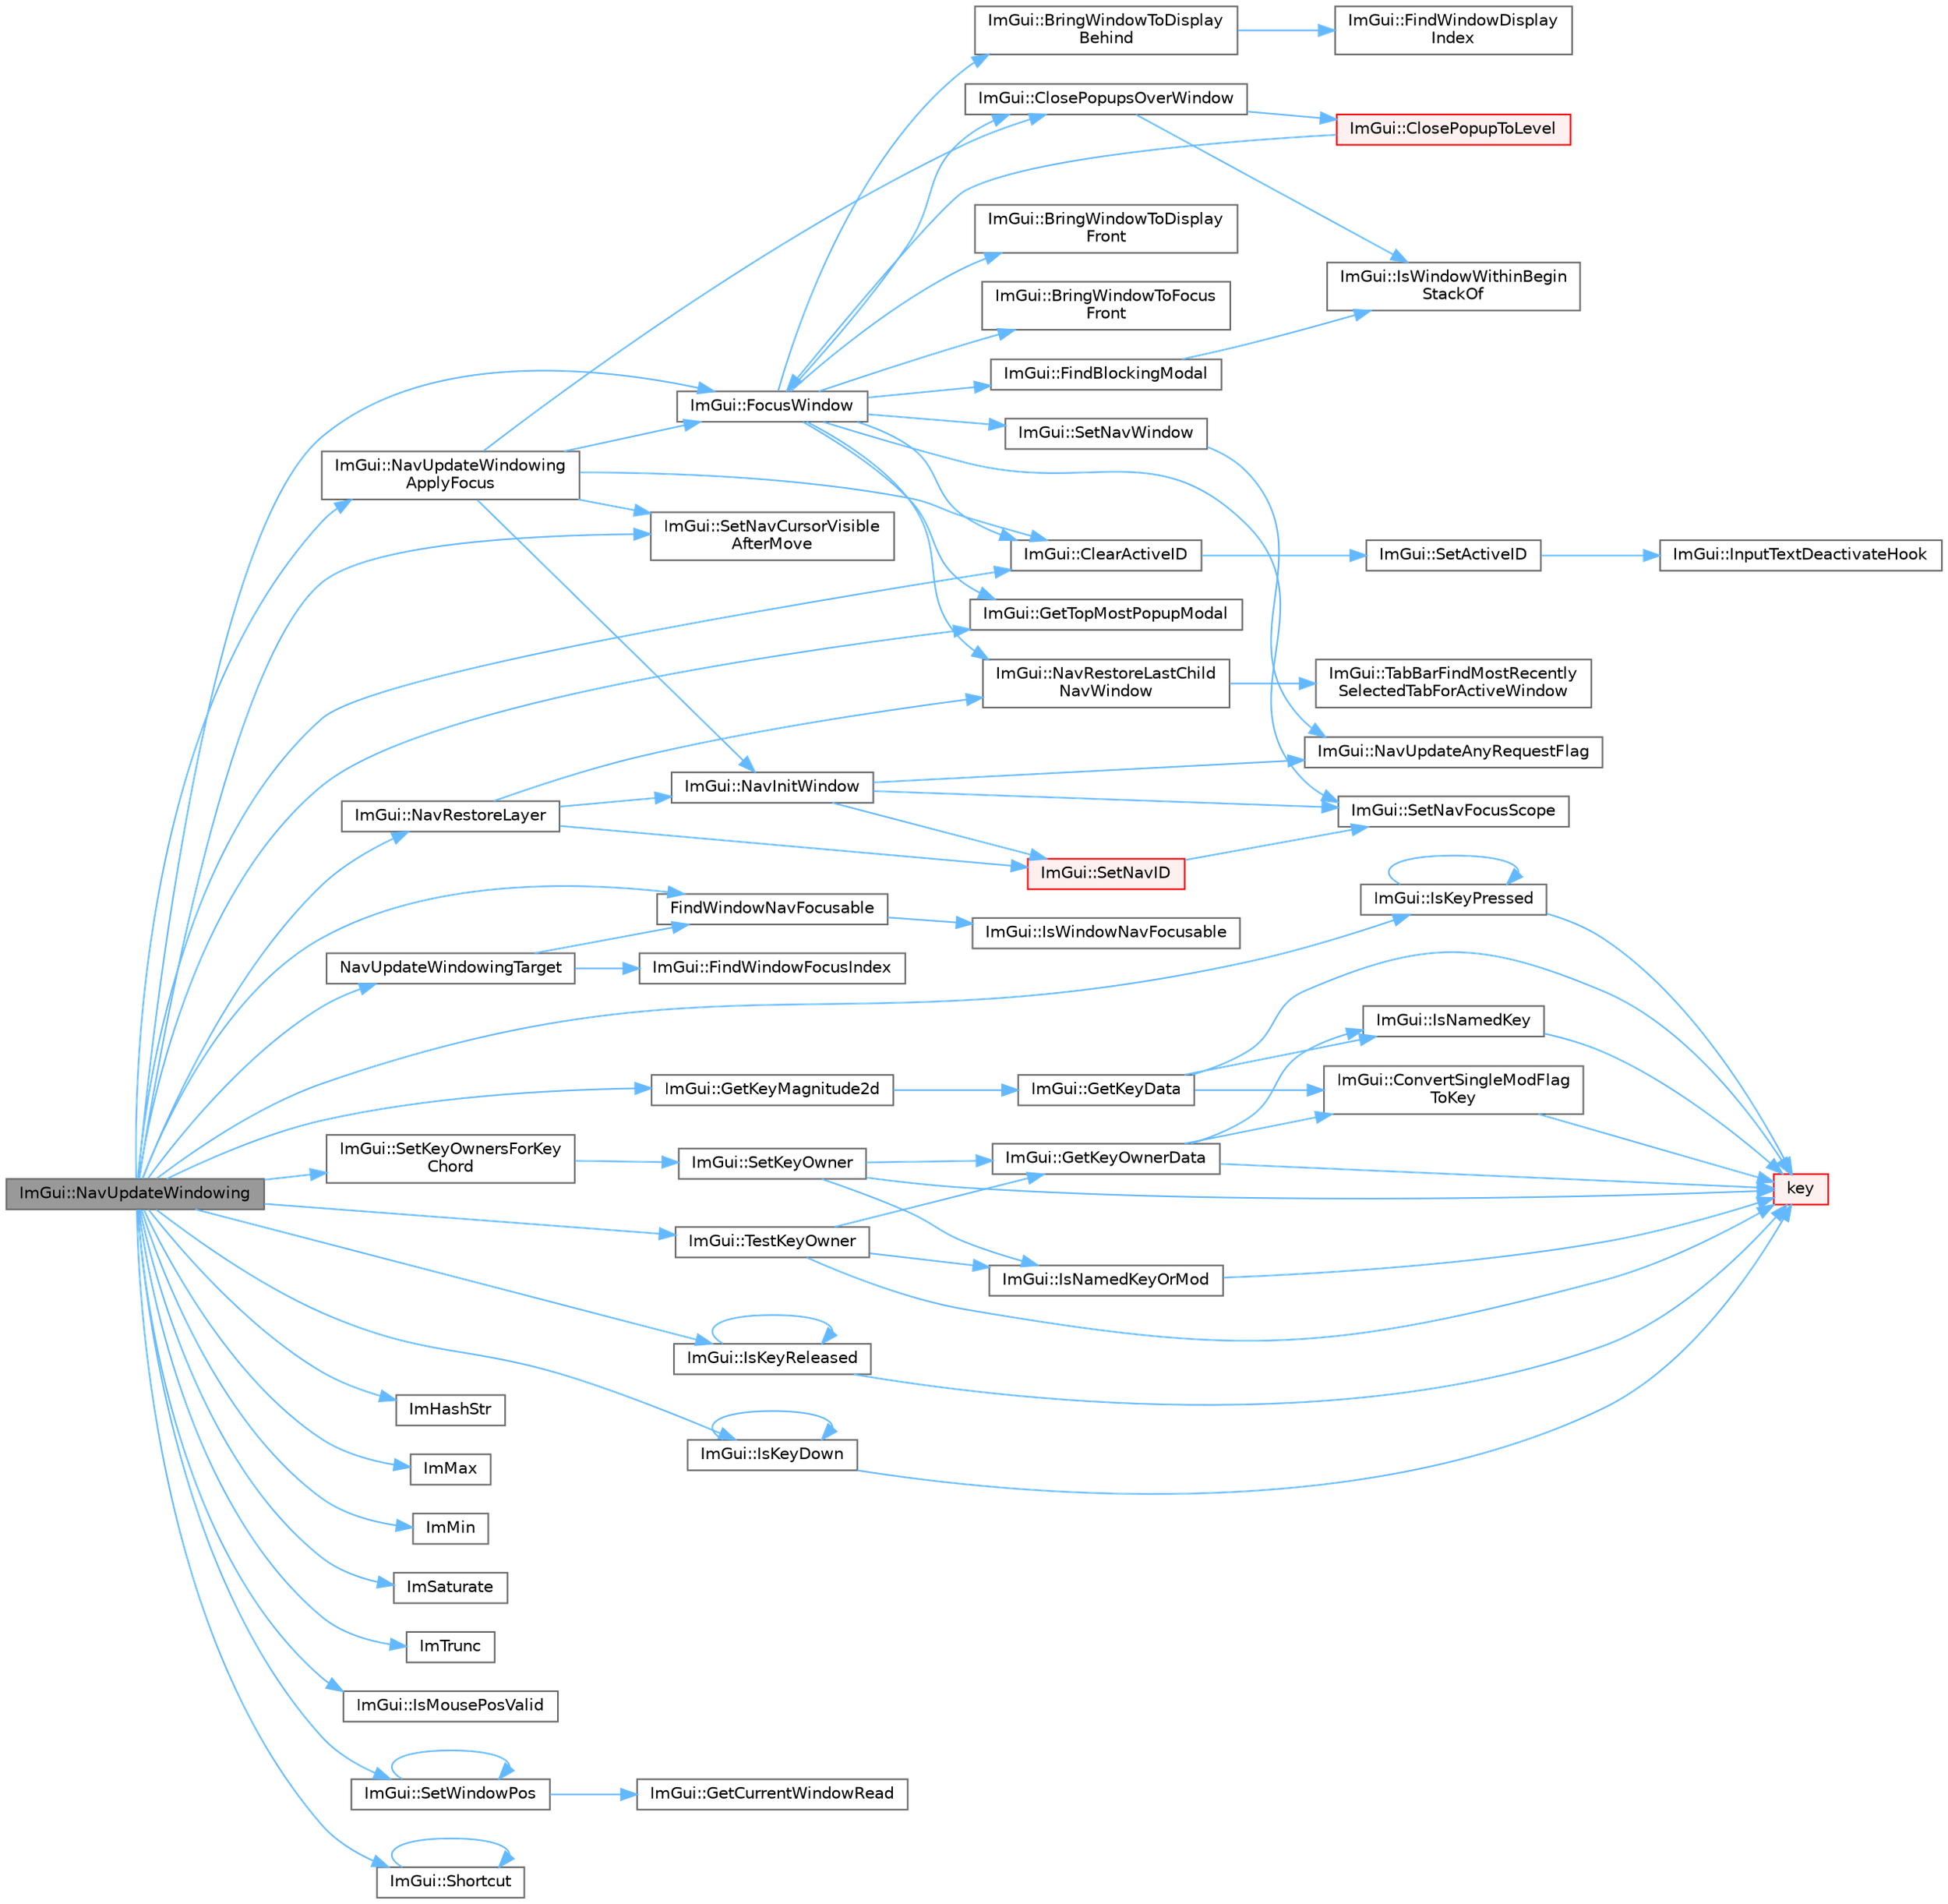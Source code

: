 digraph "ImGui::NavUpdateWindowing"
{
 // LATEX_PDF_SIZE
  bgcolor="transparent";
  edge [fontname=Helvetica,fontsize=10,labelfontname=Helvetica,labelfontsize=10];
  node [fontname=Helvetica,fontsize=10,shape=box,height=0.2,width=0.4];
  rankdir="LR";
  Node1 [id="Node000001",label="ImGui::NavUpdateWindowing",height=0.2,width=0.4,color="gray40", fillcolor="grey60", style="filled", fontcolor="black",tooltip=" "];
  Node1 -> Node2 [id="edge83_Node000001_Node000002",color="steelblue1",style="solid",tooltip=" "];
  Node2 [id="Node000002",label="ImGui::ClearActiveID",height=0.2,width=0.4,color="grey40", fillcolor="white", style="filled",URL="$namespace_im_gui.html#a17ff60ad1e2669130ac38a04d16eb354",tooltip=" "];
  Node2 -> Node3 [id="edge84_Node000002_Node000003",color="steelblue1",style="solid",tooltip=" "];
  Node3 [id="Node000003",label="ImGui::SetActiveID",height=0.2,width=0.4,color="grey40", fillcolor="white", style="filled",URL="$namespace_im_gui.html#a27b8ace13a8c421ee8405f0cbebe4ead",tooltip=" "];
  Node3 -> Node4 [id="edge85_Node000003_Node000004",color="steelblue1",style="solid",tooltip=" "];
  Node4 [id="Node000004",label="ImGui::InputTextDeactivateHook",height=0.2,width=0.4,color="grey40", fillcolor="white", style="filled",URL="$namespace_im_gui.html#aad9419cf6e296c668807e3af4bfd62bb",tooltip=" "];
  Node1 -> Node5 [id="edge86_Node000001_Node000005",color="steelblue1",style="solid",tooltip=" "];
  Node5 [id="Node000005",label="FindWindowNavFocusable",height=0.2,width=0.4,color="grey40", fillcolor="white", style="filled",URL="$imgui_8cpp.html#a02d0d608ffb66ae238e02cee15096fa7",tooltip=" "];
  Node5 -> Node6 [id="edge87_Node000005_Node000006",color="steelblue1",style="solid",tooltip=" "];
  Node6 [id="Node000006",label="ImGui::IsWindowNavFocusable",height=0.2,width=0.4,color="grey40", fillcolor="white", style="filled",URL="$namespace_im_gui.html#a6dfaa7187edcbc862be2edb2bbc987bb",tooltip=" "];
  Node1 -> Node7 [id="edge88_Node000001_Node000007",color="steelblue1",style="solid",tooltip=" "];
  Node7 [id="Node000007",label="ImGui::FocusWindow",height=0.2,width=0.4,color="grey40", fillcolor="white", style="filled",URL="$namespace_im_gui.html#a27aa6f2f3aa11778c6d023b1b223f262",tooltip=" "];
  Node7 -> Node8 [id="edge89_Node000007_Node000008",color="steelblue1",style="solid",tooltip=" "];
  Node8 [id="Node000008",label="ImGui::BringWindowToDisplay\lBehind",height=0.2,width=0.4,color="grey40", fillcolor="white", style="filled",URL="$namespace_im_gui.html#a8cae2f7a08f820a8d5349d1964603b20",tooltip=" "];
  Node8 -> Node9 [id="edge90_Node000008_Node000009",color="steelblue1",style="solid",tooltip=" "];
  Node9 [id="Node000009",label="ImGui::FindWindowDisplay\lIndex",height=0.2,width=0.4,color="grey40", fillcolor="white", style="filled",URL="$namespace_im_gui.html#acc8dfbe9f52370fe2b95f6c948ba113e",tooltip=" "];
  Node7 -> Node10 [id="edge91_Node000007_Node000010",color="steelblue1",style="solid",tooltip=" "];
  Node10 [id="Node000010",label="ImGui::BringWindowToDisplay\lFront",height=0.2,width=0.4,color="grey40", fillcolor="white", style="filled",URL="$namespace_im_gui.html#a1f7b95f36d03751c928af7b1b745e959",tooltip=" "];
  Node7 -> Node11 [id="edge92_Node000007_Node000011",color="steelblue1",style="solid",tooltip=" "];
  Node11 [id="Node000011",label="ImGui::BringWindowToFocus\lFront",height=0.2,width=0.4,color="grey40", fillcolor="white", style="filled",URL="$namespace_im_gui.html#affe95a2dc969f0d15fbd4b588c94ac1a",tooltip=" "];
  Node7 -> Node2 [id="edge93_Node000007_Node000002",color="steelblue1",style="solid",tooltip=" "];
  Node7 -> Node12 [id="edge94_Node000007_Node000012",color="steelblue1",style="solid",tooltip=" "];
  Node12 [id="Node000012",label="ImGui::ClosePopupsOverWindow",height=0.2,width=0.4,color="grey40", fillcolor="white", style="filled",URL="$namespace_im_gui.html#a0076b153c697cb85e263fcbd59340bce",tooltip=" "];
  Node12 -> Node13 [id="edge95_Node000012_Node000013",color="steelblue1",style="solid",tooltip=" "];
  Node13 [id="Node000013",label="ImGui::ClosePopupToLevel",height=0.2,width=0.4,color="red", fillcolor="#FFF0F0", style="filled",URL="$namespace_im_gui.html#a0be705dc533a62387dc39ec5c276d2a0",tooltip=" "];
  Node13 -> Node7 [id="edge96_Node000013_Node000007",color="steelblue1",style="solid",tooltip=" "];
  Node12 -> Node16 [id="edge97_Node000012_Node000016",color="steelblue1",style="solid",tooltip=" "];
  Node16 [id="Node000016",label="ImGui::IsWindowWithinBegin\lStackOf",height=0.2,width=0.4,color="grey40", fillcolor="white", style="filled",URL="$namespace_im_gui.html#a48de6990762aa67d7da5c3264b92d44f",tooltip=" "];
  Node7 -> Node17 [id="edge98_Node000007_Node000017",color="steelblue1",style="solid",tooltip=" "];
  Node17 [id="Node000017",label="ImGui::FindBlockingModal",height=0.2,width=0.4,color="grey40", fillcolor="white", style="filled",URL="$namespace_im_gui.html#a196705a4195b41a57470ef6553cb440c",tooltip=" "];
  Node17 -> Node16 [id="edge99_Node000017_Node000016",color="steelblue1",style="solid",tooltip=" "];
  Node7 -> Node18 [id="edge100_Node000007_Node000018",color="steelblue1",style="solid",tooltip=" "];
  Node18 [id="Node000018",label="ImGui::GetTopMostPopupModal",height=0.2,width=0.4,color="grey40", fillcolor="white", style="filled",URL="$namespace_im_gui.html#a6b905269b079f5e07755db52cc6e52df",tooltip=" "];
  Node7 -> Node19 [id="edge101_Node000007_Node000019",color="steelblue1",style="solid",tooltip=" "];
  Node19 [id="Node000019",label="ImGui::NavRestoreLastChild\lNavWindow",height=0.2,width=0.4,color="grey40", fillcolor="white", style="filled",URL="$namespace_im_gui.html#ae9ed208c0b64e4919e5de1cb83b2db2a",tooltip=" "];
  Node19 -> Node20 [id="edge102_Node000019_Node000020",color="steelblue1",style="solid",tooltip=" "];
  Node20 [id="Node000020",label="ImGui::TabBarFindMostRecently\lSelectedTabForActiveWindow",height=0.2,width=0.4,color="grey40", fillcolor="white", style="filled",URL="$namespace_im_gui.html#a5e1bfc506e7bd0f71ec85d8c69672d3d",tooltip=" "];
  Node7 -> Node21 [id="edge103_Node000007_Node000021",color="steelblue1",style="solid",tooltip=" "];
  Node21 [id="Node000021",label="ImGui::SetNavFocusScope",height=0.2,width=0.4,color="grey40", fillcolor="white", style="filled",URL="$namespace_im_gui.html#ada2736a9b034b93ba877f46577bc5e8b",tooltip=" "];
  Node7 -> Node22 [id="edge104_Node000007_Node000022",color="steelblue1",style="solid",tooltip=" "];
  Node22 [id="Node000022",label="ImGui::SetNavWindow",height=0.2,width=0.4,color="grey40", fillcolor="white", style="filled",URL="$namespace_im_gui.html#aa422c756f467e650d67b4fb1b74ff5a1",tooltip=" "];
  Node22 -> Node23 [id="edge105_Node000022_Node000023",color="steelblue1",style="solid",tooltip=" "];
  Node23 [id="Node000023",label="ImGui::NavUpdateAnyRequestFlag",height=0.2,width=0.4,color="grey40", fillcolor="white", style="filled",URL="$namespace_im_gui.html#a2cd868535661cdb5671214662f3c9388",tooltip=" "];
  Node1 -> Node24 [id="edge106_Node000001_Node000024",color="steelblue1",style="solid",tooltip=" "];
  Node24 [id="Node000024",label="ImGui::GetKeyMagnitude2d",height=0.2,width=0.4,color="grey40", fillcolor="white", style="filled",URL="$namespace_im_gui.html#a7be7c8eb5bd517b2c7b361f1521b1137",tooltip=" "];
  Node24 -> Node25 [id="edge107_Node000024_Node000025",color="steelblue1",style="solid",tooltip=" "];
  Node25 [id="Node000025",label="ImGui::GetKeyData",height=0.2,width=0.4,color="grey40", fillcolor="white", style="filled",URL="$namespace_im_gui.html#a6d32d70d6beb45537b605508b78216c3",tooltip=" "];
  Node25 -> Node26 [id="edge108_Node000025_Node000026",color="steelblue1",style="solid",tooltip=" "];
  Node26 [id="Node000026",label="ImGui::ConvertSingleModFlag\lToKey",height=0.2,width=0.4,color="grey40", fillcolor="white", style="filled",URL="$namespace_im_gui.html#ad540a8f07e5834f77f76a84626cdc70e",tooltip=" "];
  Node26 -> Node27 [id="edge109_Node000026_Node000027",color="steelblue1",style="solid",tooltip=" "];
  Node27 [id="Node000027",label="key",height=0.2,width=0.4,color="red", fillcolor="#FFF0F0", style="filled",URL="$gears_8c.html#accd6b5b92b78666e36543412d4ac14cd",tooltip=" "];
  Node25 -> Node29 [id="edge110_Node000025_Node000029",color="steelblue1",style="solid",tooltip=" "];
  Node29 [id="Node000029",label="ImGui::IsNamedKey",height=0.2,width=0.4,color="grey40", fillcolor="white", style="filled",URL="$namespace_im_gui.html#a1e6a2ce7696a25d0dd0cf318e3b48a33",tooltip=" "];
  Node29 -> Node27 [id="edge111_Node000029_Node000027",color="steelblue1",style="solid",tooltip=" "];
  Node25 -> Node27 [id="edge112_Node000025_Node000027",color="steelblue1",style="solid",tooltip=" "];
  Node1 -> Node18 [id="edge113_Node000001_Node000018",color="steelblue1",style="solid",tooltip=" "];
  Node1 -> Node30 [id="edge114_Node000001_Node000030",color="steelblue1",style="solid",tooltip=" "];
  Node30 [id="Node000030",label="ImHashStr",height=0.2,width=0.4,color="grey40", fillcolor="white", style="filled",URL="$imgui_8cpp.html#ab6659b5d67f7a3369e099ce890e12223",tooltip=" "];
  Node1 -> Node31 [id="edge115_Node000001_Node000031",color="steelblue1",style="solid",tooltip=" "];
  Node31 [id="Node000031",label="ImMax",height=0.2,width=0.4,color="grey40", fillcolor="white", style="filled",URL="$imgui__internal_8h.html#a7667efd95147d0422f140917c71a9226",tooltip=" "];
  Node1 -> Node32 [id="edge116_Node000001_Node000032",color="steelblue1",style="solid",tooltip=" "];
  Node32 [id="Node000032",label="ImMin",height=0.2,width=0.4,color="grey40", fillcolor="white", style="filled",URL="$imgui__internal_8h.html#a7f9d7828066a9d61b5630adcdf4655d3",tooltip=" "];
  Node1 -> Node33 [id="edge117_Node000001_Node000033",color="steelblue1",style="solid",tooltip=" "];
  Node33 [id="Node000033",label="ImSaturate",height=0.2,width=0.4,color="grey40", fillcolor="white", style="filled",URL="$imgui__internal_8h.html#acab424daf09fa4cb151b56403d8afcae",tooltip=" "];
  Node1 -> Node34 [id="edge118_Node000001_Node000034",color="steelblue1",style="solid",tooltip=" "];
  Node34 [id="Node000034",label="ImTrunc",height=0.2,width=0.4,color="grey40", fillcolor="white", style="filled",URL="$imgui__internal_8h.html#a34870cae27ccd450c17ec3d3910b2da4",tooltip=" "];
  Node1 -> Node35 [id="edge119_Node000001_Node000035",color="steelblue1",style="solid",tooltip=" "];
  Node35 [id="Node000035",label="ImGui::IsKeyDown",height=0.2,width=0.4,color="grey40", fillcolor="white", style="filled",URL="$namespace_im_gui.html#a82095f2501c1df5ccd1928a53edaad99",tooltip=" "];
  Node35 -> Node35 [id="edge120_Node000035_Node000035",color="steelblue1",style="solid",tooltip=" "];
  Node35 -> Node27 [id="edge121_Node000035_Node000027",color="steelblue1",style="solid",tooltip=" "];
  Node1 -> Node36 [id="edge122_Node000001_Node000036",color="steelblue1",style="solid",tooltip=" "];
  Node36 [id="Node000036",label="ImGui::IsKeyPressed",height=0.2,width=0.4,color="grey40", fillcolor="white", style="filled",URL="$namespace_im_gui.html#a477c2ef31c9641b158d78879780bd108",tooltip=" "];
  Node36 -> Node36 [id="edge123_Node000036_Node000036",color="steelblue1",style="solid",tooltip=" "];
  Node36 -> Node27 [id="edge124_Node000036_Node000027",color="steelblue1",style="solid",tooltip=" "];
  Node1 -> Node37 [id="edge125_Node000001_Node000037",color="steelblue1",style="solid",tooltip=" "];
  Node37 [id="Node000037",label="ImGui::IsKeyReleased",height=0.2,width=0.4,color="grey40", fillcolor="white", style="filled",URL="$namespace_im_gui.html#af37007f6f7296f056590b1ca54796f56",tooltip=" "];
  Node37 -> Node37 [id="edge126_Node000037_Node000037",color="steelblue1",style="solid",tooltip=" "];
  Node37 -> Node27 [id="edge127_Node000037_Node000027",color="steelblue1",style="solid",tooltip=" "];
  Node1 -> Node38 [id="edge128_Node000001_Node000038",color="steelblue1",style="solid",tooltip=" "];
  Node38 [id="Node000038",label="ImGui::IsMousePosValid",height=0.2,width=0.4,color="grey40", fillcolor="white", style="filled",URL="$namespace_im_gui.html#a22d482190e8f549d5904aded1c6f7778",tooltip=" "];
  Node1 -> Node39 [id="edge129_Node000001_Node000039",color="steelblue1",style="solid",tooltip=" "];
  Node39 [id="Node000039",label="ImGui::NavRestoreLayer",height=0.2,width=0.4,color="grey40", fillcolor="white", style="filled",URL="$namespace_im_gui.html#a5fe10334a98063dcc702433f807b7f63",tooltip=" "];
  Node39 -> Node40 [id="edge130_Node000039_Node000040",color="steelblue1",style="solid",tooltip=" "];
  Node40 [id="Node000040",label="ImGui::NavInitWindow",height=0.2,width=0.4,color="grey40", fillcolor="white", style="filled",URL="$namespace_im_gui.html#ae46a79d836c4b223c7030ea432e3ec15",tooltip=" "];
  Node40 -> Node23 [id="edge131_Node000040_Node000023",color="steelblue1",style="solid",tooltip=" "];
  Node40 -> Node21 [id="edge132_Node000040_Node000021",color="steelblue1",style="solid",tooltip=" "];
  Node40 -> Node41 [id="edge133_Node000040_Node000041",color="steelblue1",style="solid",tooltip=" "];
  Node41 [id="Node000041",label="ImGui::SetNavID",height=0.2,width=0.4,color="red", fillcolor="#FFF0F0", style="filled",URL="$namespace_im_gui.html#a101d94ec7f8e0a219bbaee58558316eb",tooltip=" "];
  Node41 -> Node21 [id="edge134_Node000041_Node000021",color="steelblue1",style="solid",tooltip=" "];
  Node39 -> Node19 [id="edge135_Node000039_Node000019",color="steelblue1",style="solid",tooltip=" "];
  Node39 -> Node41 [id="edge136_Node000039_Node000041",color="steelblue1",style="solid",tooltip=" "];
  Node1 -> Node43 [id="edge137_Node000001_Node000043",color="steelblue1",style="solid",tooltip=" "];
  Node43 [id="Node000043",label="ImGui::NavUpdateWindowing\lApplyFocus",height=0.2,width=0.4,color="grey40", fillcolor="white", style="filled",URL="$namespace_im_gui.html#ad3235e1174c0c824c32e469c2bb827d8",tooltip=" "];
  Node43 -> Node2 [id="edge138_Node000043_Node000002",color="steelblue1",style="solid",tooltip=" "];
  Node43 -> Node12 [id="edge139_Node000043_Node000012",color="steelblue1",style="solid",tooltip=" "];
  Node43 -> Node7 [id="edge140_Node000043_Node000007",color="steelblue1",style="solid",tooltip=" "];
  Node43 -> Node40 [id="edge141_Node000043_Node000040",color="steelblue1",style="solid",tooltip=" "];
  Node43 -> Node44 [id="edge142_Node000043_Node000044",color="steelblue1",style="solid",tooltip=" "];
  Node44 [id="Node000044",label="ImGui::SetNavCursorVisible\lAfterMove",height=0.2,width=0.4,color="grey40", fillcolor="white", style="filled",URL="$namespace_im_gui.html#a570df642d8c9d5c20545160205aea3ca",tooltip=" "];
  Node1 -> Node45 [id="edge143_Node000001_Node000045",color="steelblue1",style="solid",tooltip=" "];
  Node45 [id="Node000045",label="NavUpdateWindowingTarget",height=0.2,width=0.4,color="grey40", fillcolor="white", style="filled",URL="$imgui_8cpp.html#a3dfd1ab6a83db7c5195c103309e34522",tooltip=" "];
  Node45 -> Node15 [id="edge144_Node000045_Node000015",color="steelblue1",style="solid",tooltip=" "];
  Node15 [id="Node000015",label="ImGui::FindWindowFocusIndex",height=0.2,width=0.4,color="grey40", fillcolor="white", style="filled",URL="$namespace_im_gui.html#a861004d5a1476e954abd68d6f9deaa06",tooltip=" "];
  Node45 -> Node5 [id="edge145_Node000045_Node000005",color="steelblue1",style="solid",tooltip=" "];
  Node1 -> Node46 [id="edge146_Node000001_Node000046",color="steelblue1",style="solid",tooltip=" "];
  Node46 [id="Node000046",label="ImGui::SetKeyOwnersForKey\lChord",height=0.2,width=0.4,color="grey40", fillcolor="white", style="filled",URL="$namespace_im_gui.html#ae3060c877778bac84d69f68dabd200c8",tooltip=" "];
  Node46 -> Node47 [id="edge147_Node000046_Node000047",color="steelblue1",style="solid",tooltip=" "];
  Node47 [id="Node000047",label="ImGui::SetKeyOwner",height=0.2,width=0.4,color="grey40", fillcolor="white", style="filled",URL="$namespace_im_gui.html#ac415798dd69ab045cda84dd14a52c3ea",tooltip=" "];
  Node47 -> Node48 [id="edge148_Node000047_Node000048",color="steelblue1",style="solid",tooltip=" "];
  Node48 [id="Node000048",label="ImGui::GetKeyOwnerData",height=0.2,width=0.4,color="grey40", fillcolor="white", style="filled",URL="$namespace_im_gui.html#a05ada04953ac91c563334fb0fe934e03",tooltip=" "];
  Node48 -> Node26 [id="edge149_Node000048_Node000026",color="steelblue1",style="solid",tooltip=" "];
  Node48 -> Node29 [id="edge150_Node000048_Node000029",color="steelblue1",style="solid",tooltip=" "];
  Node48 -> Node27 [id="edge151_Node000048_Node000027",color="steelblue1",style="solid",tooltip=" "];
  Node47 -> Node49 [id="edge152_Node000047_Node000049",color="steelblue1",style="solid",tooltip=" "];
  Node49 [id="Node000049",label="ImGui::IsNamedKeyOrMod",height=0.2,width=0.4,color="grey40", fillcolor="white", style="filled",URL="$namespace_im_gui.html#ad97807fb804a4d11866e5bca7d08d59c",tooltip=" "];
  Node49 -> Node27 [id="edge153_Node000049_Node000027",color="steelblue1",style="solid",tooltip=" "];
  Node47 -> Node27 [id="edge154_Node000047_Node000027",color="steelblue1",style="solid",tooltip=" "];
  Node1 -> Node44 [id="edge155_Node000001_Node000044",color="steelblue1",style="solid",tooltip=" "];
  Node1 -> Node50 [id="edge156_Node000001_Node000050",color="steelblue1",style="solid",tooltip=" "];
  Node50 [id="Node000050",label="ImGui::SetWindowPos",height=0.2,width=0.4,color="grey40", fillcolor="white", style="filled",URL="$namespace_im_gui.html#aaa81e004de4c0a5cedb836e92e8aa0e5",tooltip=" "];
  Node50 -> Node51 [id="edge157_Node000050_Node000051",color="steelblue1",style="solid",tooltip=" "];
  Node51 [id="Node000051",label="ImGui::GetCurrentWindowRead",height=0.2,width=0.4,color="grey40", fillcolor="white", style="filled",URL="$namespace_im_gui.html#a055af7d6b7b4ae977a9c3c25a98e0d2f",tooltip=" "];
  Node50 -> Node50 [id="edge158_Node000050_Node000050",color="steelblue1",style="solid",tooltip=" "];
  Node1 -> Node52 [id="edge159_Node000001_Node000052",color="steelblue1",style="solid",tooltip=" "];
  Node52 [id="Node000052",label="ImGui::Shortcut",height=0.2,width=0.4,color="grey40", fillcolor="white", style="filled",URL="$namespace_im_gui.html#a5a7ca2346e4eb2dfe08a396349df7995",tooltip=" "];
  Node52 -> Node52 [id="edge160_Node000052_Node000052",color="steelblue1",style="solid",tooltip=" "];
  Node1 -> Node53 [id="edge161_Node000001_Node000053",color="steelblue1",style="solid",tooltip=" "];
  Node53 [id="Node000053",label="ImGui::TestKeyOwner",height=0.2,width=0.4,color="grey40", fillcolor="white", style="filled",URL="$namespace_im_gui.html#ad12c5be2f1c691e4e6656524248824fb",tooltip=" "];
  Node53 -> Node48 [id="edge162_Node000053_Node000048",color="steelblue1",style="solid",tooltip=" "];
  Node53 -> Node49 [id="edge163_Node000053_Node000049",color="steelblue1",style="solid",tooltip=" "];
  Node53 -> Node27 [id="edge164_Node000053_Node000027",color="steelblue1",style="solid",tooltip=" "];
}
